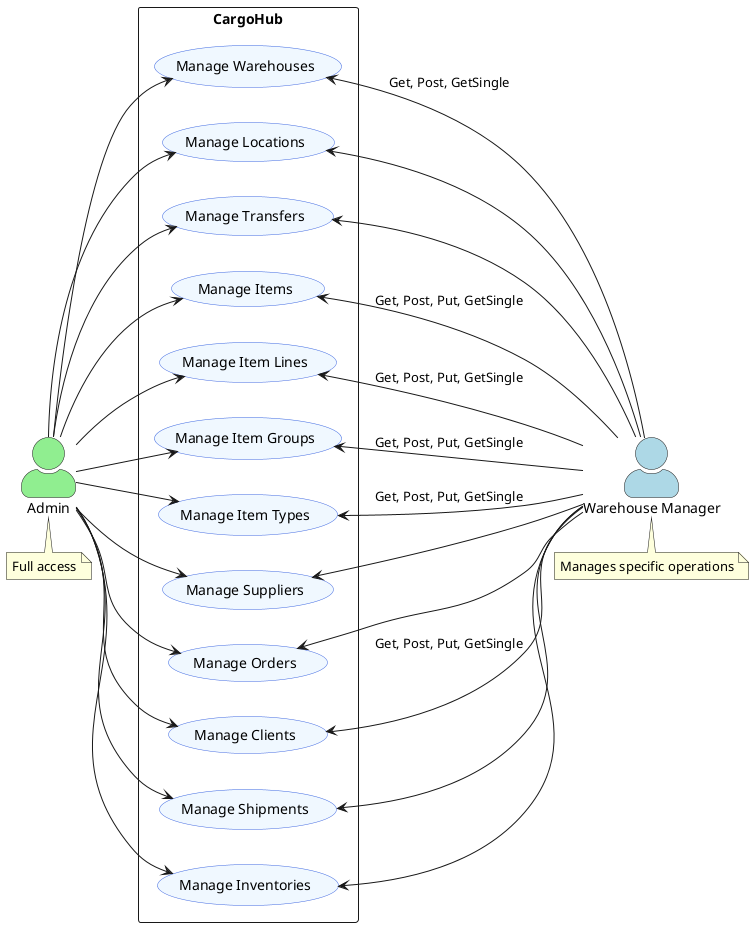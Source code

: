 @startuml WMS Use Case Diagram

left to right direction
skinparam actorStyle awesome
skinparam usecaseBackgroundColor #F0F8FF
skinparam usecaseBorderColor #4169E1

actor Admin as "Admin" #LightGreen
actor WarehouseManager as "Warehouse Manager" #LightBlue

rectangle "CargoHub" {
  usecase UC1 as "Manage Warehouses"
  usecase UC2 as "Manage Locations"
  usecase UC3 as "Manage Transfers"
  usecase UC4 as "Manage Items"
  usecase UC5 as "Manage Item Lines"
  usecase UC6 as "Manage Item Groups"
  usecase UC7 as "Manage Item Types"
  usecase UC8 as "Manage Suppliers"
  usecase UC9 as "Manage Orders"
  usecase UC10 as "Manage Clients"
  usecase UC11 as "Manage Shipments"
  usecase UC12 as "Manage Inventories"
}

Admin --> UC1
Admin --> UC2
Admin --> UC3
Admin --> UC4
Admin --> UC5
Admin --> UC6
Admin --> UC7
Admin --> UC8
Admin --> UC9
Admin --> UC10
Admin --> UC11
Admin --> UC12


UC1 <-- WarehouseManager : Get, Post, GetSingle
UC2 <-- WarehouseManager
UC3 <-- WarehouseManager
UC4 <-- WarehouseManager : Get, Post, Put, GetSingle
UC5 <-- WarehouseManager : Get, Post, Put, GetSingle
UC6 <-- WarehouseManager : Get, Post, Put, GetSingle
UC7 <-- WarehouseManager : Get, Post, Put, GetSingle
UC8 <-- WarehouseManager 
UC9 <-- WarehouseManager 
UC10 <-- WarehouseManager : Get, Post, Put, GetSingle
UC11 <-- WarehouseManager 
UC12 <-- WarehouseManager

note bottom of Admin : Full access
note bottom of WarehouseManager : Manages specific operations

@enduml